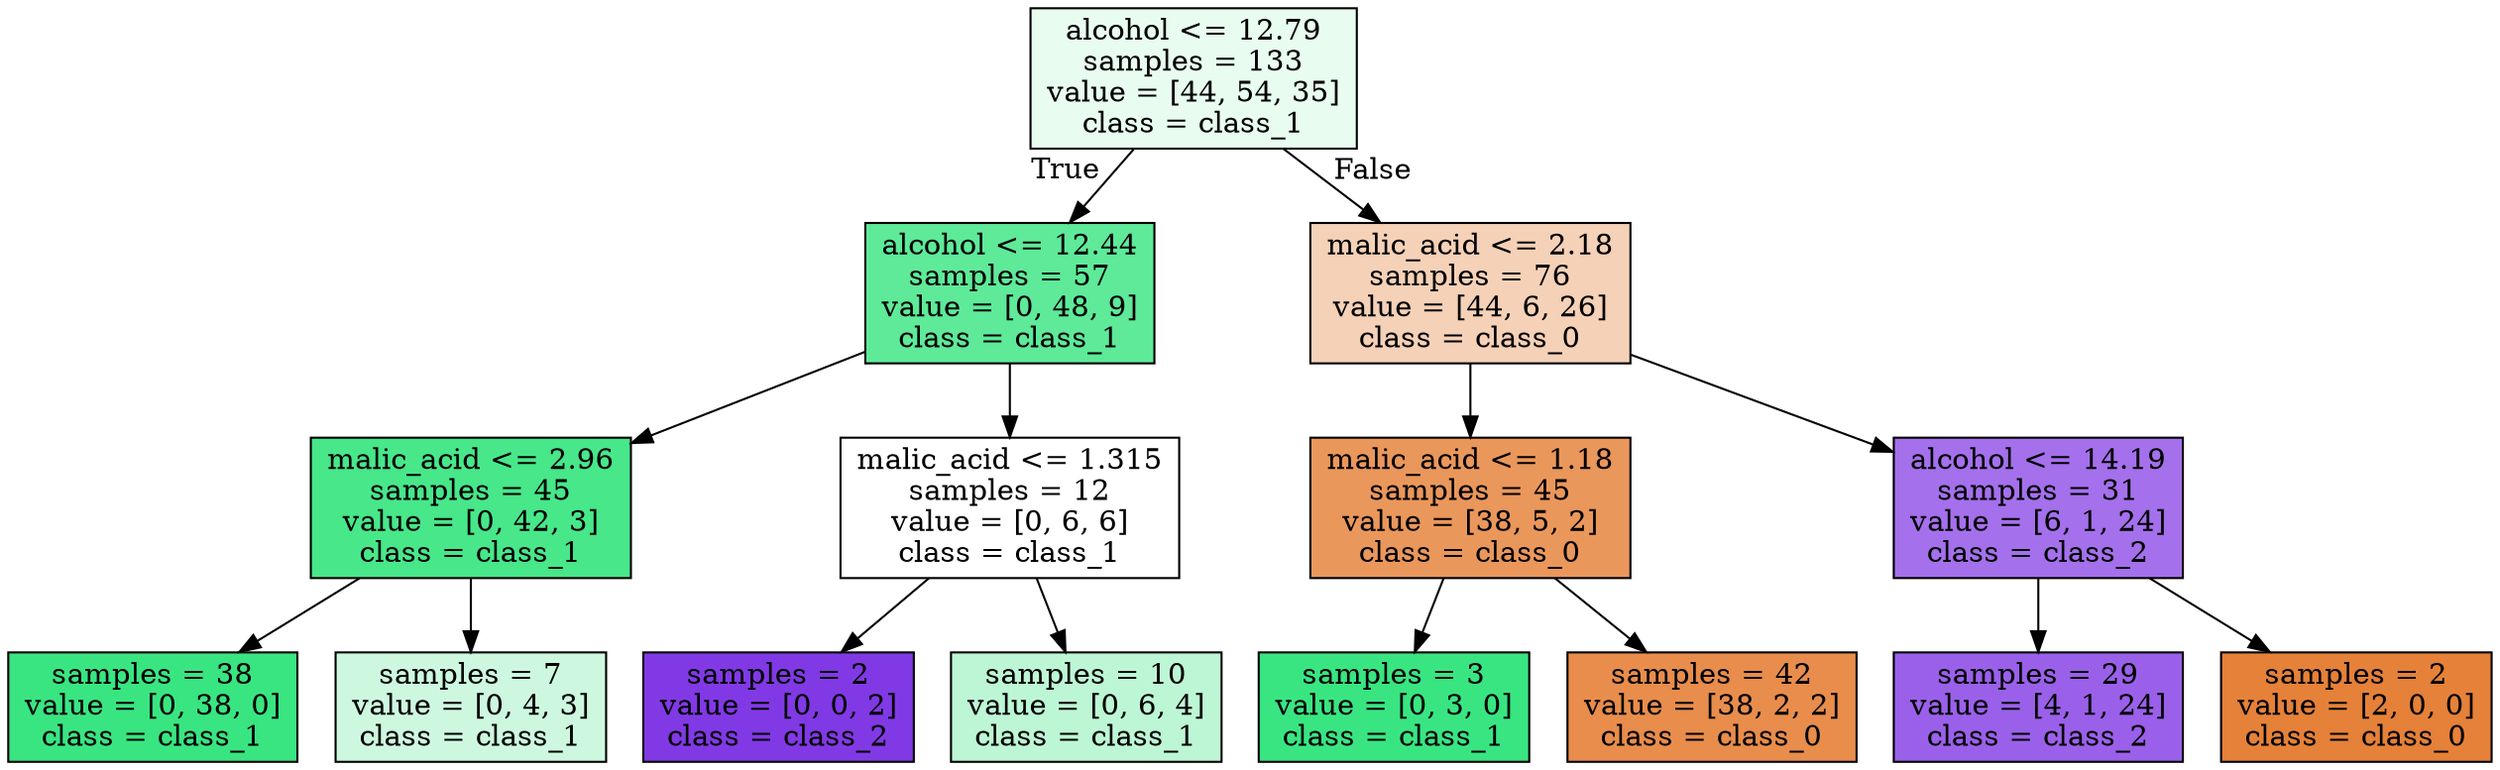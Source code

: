 digraph Tree {
node [shape=box, style="filled", color="black"] ;
0 [label="alcohol <= 12.79\nsamples = 133\nvalue = [44, 54, 35]\nclass = class_1", fillcolor="#39e5811d"] ;
1 [label="alcohol <= 12.44\nsamples = 57\nvalue = [0, 48, 9]\nclass = class_1", fillcolor="#39e581cf"] ;
0 -> 1 [labeldistance=2.5, labelangle=45, headlabel="True"] ;
2 [label="malic_acid <= 2.96\nsamples = 45\nvalue = [0, 42, 3]\nclass = class_1", fillcolor="#39e581ed"] ;
1 -> 2 ;
3 [label="samples = 38\nvalue = [0, 38, 0]\nclass = class_1", fillcolor="#39e581ff"] ;
2 -> 3 ;
4 [label="samples = 7\nvalue = [0, 4, 3]\nclass = class_1", fillcolor="#39e58140"] ;
2 -> 4 ;
5 [label="malic_acid <= 1.315\nsamples = 12\nvalue = [0, 6, 6]\nclass = class_1", fillcolor="#39e58100"] ;
1 -> 5 ;
6 [label="samples = 2\nvalue = [0, 0, 2]\nclass = class_2", fillcolor="#8139e5ff"] ;
5 -> 6 ;
7 [label="samples = 10\nvalue = [0, 6, 4]\nclass = class_1", fillcolor="#39e58155"] ;
5 -> 7 ;
8 [label="malic_acid <= 2.18\nsamples = 76\nvalue = [44, 6, 26]\nclass = class_0", fillcolor="#e581395c"] ;
0 -> 8 [labeldistance=2.5, labelangle=-45, headlabel="False"] ;
9 [label="malic_acid <= 1.18\nsamples = 45\nvalue = [38, 5, 2]\nclass = class_0", fillcolor="#e58139d2"] ;
8 -> 9 ;
10 [label="samples = 3\nvalue = [0, 3, 0]\nclass = class_1", fillcolor="#39e581ff"] ;
9 -> 10 ;
11 [label="samples = 42\nvalue = [38, 2, 2]\nclass = class_0", fillcolor="#e58139e6"] ;
9 -> 11 ;
12 [label="alcohol <= 14.19\nsamples = 31\nvalue = [6, 1, 24]\nclass = class_2", fillcolor="#8139e5b8"] ;
8 -> 12 ;
13 [label="samples = 29\nvalue = [4, 1, 24]\nclass = class_2", fillcolor="#8139e5cc"] ;
12 -> 13 ;
14 [label="samples = 2\nvalue = [2, 0, 0]\nclass = class_0", fillcolor="#e58139ff"] ;
12 -> 14 ;
}